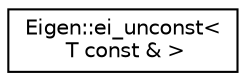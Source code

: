 digraph "Graphical Class Hierarchy"
{
  edge [fontname="Helvetica",fontsize="10",labelfontname="Helvetica",labelfontsize="10"];
  node [fontname="Helvetica",fontsize="10",shape=record];
  rankdir="LR";
  Node1 [label="Eigen::ei_unconst\<\l T const & \>",height=0.2,width=0.4,color="black", fillcolor="white", style="filled",URL="$struct_eigen_1_1ei__unconst_3_01_t_01const_01_6_01_4.html"];
}
